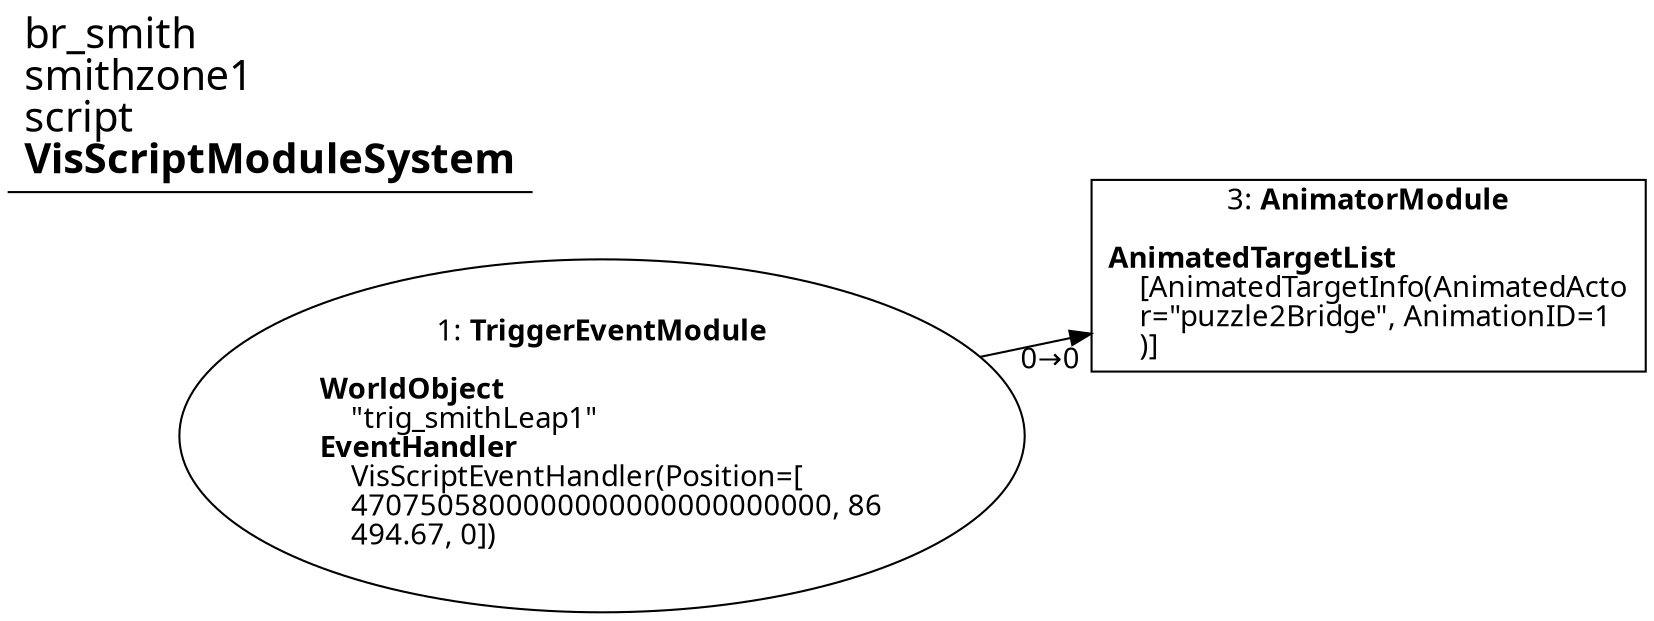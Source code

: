digraph {
    layout = fdp;
    overlap = prism;
    sep = "+16";
    splines = spline;

    node [ shape = box ];

    graph [ fontname = "Segoe UI" ];
    node [ fontname = "Segoe UI" ];
    edge [ fontname = "Segoe UI" ];

    1 [ label = <1: <b>TriggerEventModule</b><br/><br/><b>WorldObject</b><br align="left"/>    &quot;trig_smithLeap1&quot;<br align="left"/><b>EventHandler</b><br align="left"/>    VisScriptEventHandler(Position=[<br align="left"/>    4707505800000000000000000000, 86<br align="left"/>    494.67, 0])<br align="left"/>> ];
    1 [ shape = oval ]
    1 [ pos = "0.14,-0.266!" ];
    1 -> 3 [ label = "0→0" ];

    3 [ label = <3: <b>AnimatorModule</b><br/><br/><b>AnimatedTargetList</b><br align="left"/>    [AnimatedTargetInfo(AnimatedActo<br align="left"/>    r=&quot;puzzle2Bridge&quot;, AnimationID=1<br align="left"/>    )]<br align="left"/>> ];
    3 [ pos = "0.407,-0.268!" ];

    title [ pos = "0.13900001,-0.26500002!" ];
    title [ shape = underline ];
    title [ label = <<font point-size="20">br_smith<br align="left"/>smithzone1<br align="left"/>script<br align="left"/><b>VisScriptModuleSystem</b><br align="left"/></font>> ];
}
